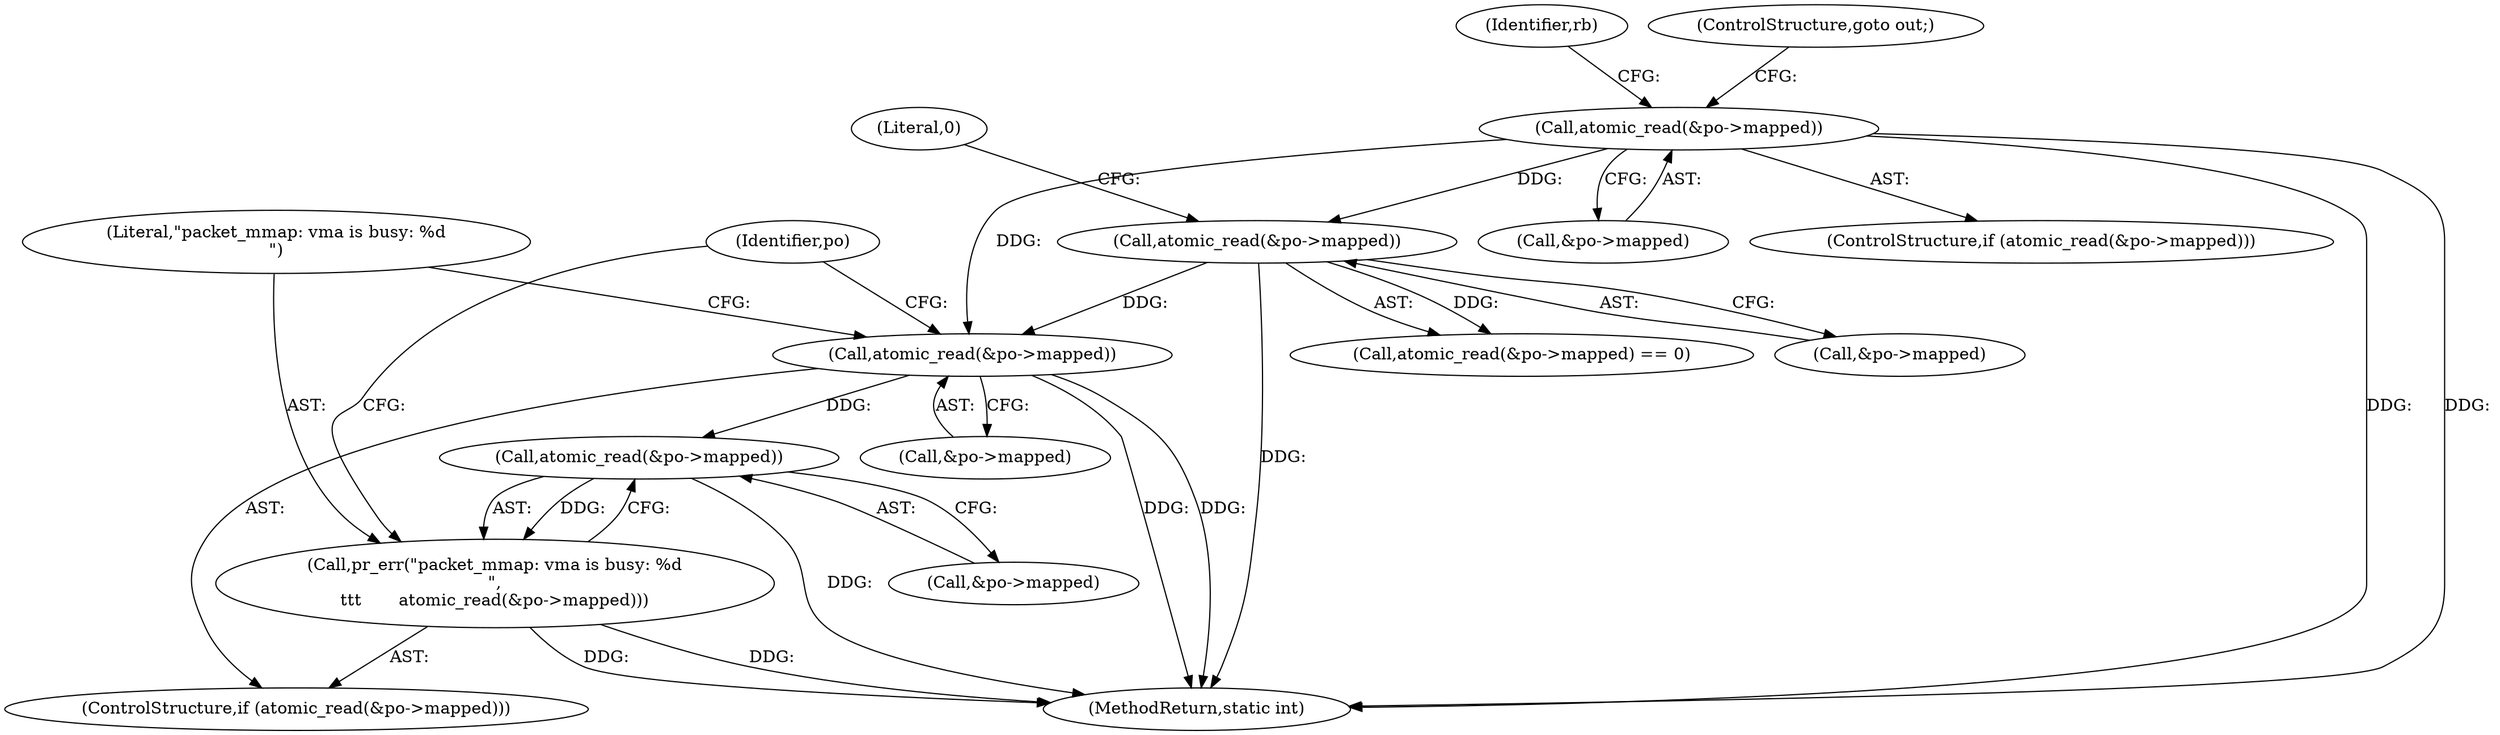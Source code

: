 digraph "0_linux_84ac7260236a49c79eede91617700174c2c19b0c@API" {
"1000529" [label="(Call,atomic_read(&po->mapped))"];
"1000522" [label="(Call,atomic_read(&po->mapped))"];
"1000192" [label="(Call,atomic_read(&po->mapped))"];
"1000438" [label="(Call,atomic_read(&po->mapped))"];
"1000527" [label="(Call,pr_err(\"packet_mmap: vma is busy: %d\n\",\n\t\t\t       atomic_read(&po->mapped)))"];
"1000587" [label="(MethodReturn,static int)"];
"1000443" [label="(Literal,0)"];
"1000521" [label="(ControlStructure,if (atomic_read(&po->mapped)))"];
"1000200" [label="(Identifier,rb)"];
"1000530" [label="(Call,&po->mapped)"];
"1000522" [label="(Call,atomic_read(&po->mapped))"];
"1000527" [label="(Call,pr_err(\"packet_mmap: vma is busy: %d\n\",\n\t\t\t       atomic_read(&po->mapped)))"];
"1000523" [label="(Call,&po->mapped)"];
"1000529" [label="(Call,atomic_read(&po->mapped))"];
"1000193" [label="(Call,&po->mapped)"];
"1000197" [label="(ControlStructure,goto out;)"];
"1000537" [label="(Identifier,po)"];
"1000191" [label="(ControlStructure,if (atomic_read(&po->mapped)))"];
"1000192" [label="(Call,atomic_read(&po->mapped))"];
"1000438" [label="(Call,atomic_read(&po->mapped))"];
"1000528" [label="(Literal,\"packet_mmap: vma is busy: %d\n\")"];
"1000439" [label="(Call,&po->mapped)"];
"1000437" [label="(Call,atomic_read(&po->mapped) == 0)"];
"1000529" -> "1000527"  [label="AST: "];
"1000529" -> "1000530"  [label="CFG: "];
"1000530" -> "1000529"  [label="AST: "];
"1000527" -> "1000529"  [label="CFG: "];
"1000529" -> "1000587"  [label="DDG: "];
"1000529" -> "1000527"  [label="DDG: "];
"1000522" -> "1000529"  [label="DDG: "];
"1000522" -> "1000521"  [label="AST: "];
"1000522" -> "1000523"  [label="CFG: "];
"1000523" -> "1000522"  [label="AST: "];
"1000528" -> "1000522"  [label="CFG: "];
"1000537" -> "1000522"  [label="CFG: "];
"1000522" -> "1000587"  [label="DDG: "];
"1000522" -> "1000587"  [label="DDG: "];
"1000192" -> "1000522"  [label="DDG: "];
"1000438" -> "1000522"  [label="DDG: "];
"1000192" -> "1000191"  [label="AST: "];
"1000192" -> "1000193"  [label="CFG: "];
"1000193" -> "1000192"  [label="AST: "];
"1000197" -> "1000192"  [label="CFG: "];
"1000200" -> "1000192"  [label="CFG: "];
"1000192" -> "1000587"  [label="DDG: "];
"1000192" -> "1000587"  [label="DDG: "];
"1000192" -> "1000438"  [label="DDG: "];
"1000438" -> "1000437"  [label="AST: "];
"1000438" -> "1000439"  [label="CFG: "];
"1000439" -> "1000438"  [label="AST: "];
"1000443" -> "1000438"  [label="CFG: "];
"1000438" -> "1000587"  [label="DDG: "];
"1000438" -> "1000437"  [label="DDG: "];
"1000527" -> "1000521"  [label="AST: "];
"1000528" -> "1000527"  [label="AST: "];
"1000537" -> "1000527"  [label="CFG: "];
"1000527" -> "1000587"  [label="DDG: "];
"1000527" -> "1000587"  [label="DDG: "];
}
